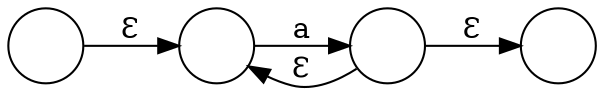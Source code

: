 digraph G {
    rankdir = LR;
    node[shape = circle];
    node1[label = " "];
    node2[label = " "];
    node3[label = " "];
    node4[label = " "];
    
    
    node1 -> node2 [label = Ɛ] ;
    node2 -> node3 [label = a] ;
    node3 -> node4 [label = Ɛ] ;
    node3 -> node2 [lhead = node2, ltail = node3, label = Ɛ] ;
}
